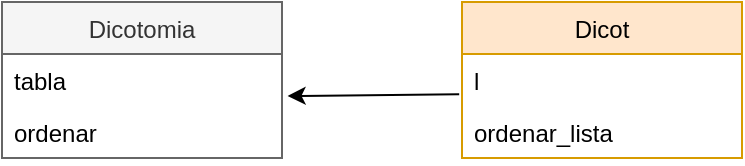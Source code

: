 <mxfile version="17.1.2" type="github">
  <diagram name="Page-1" id="e7e014a7-5840-1c2e-5031-d8a46d1fe8dd">
    <mxGraphModel dx="723" dy="368" grid="1" gridSize="10" guides="1" tooltips="1" connect="1" arrows="1" fold="1" page="1" pageScale="1" pageWidth="1169" pageHeight="826" background="none" math="0" shadow="0">
      <root>
        <mxCell id="0" />
        <mxCell id="1" parent="0" />
        <mxCell id="v7ldafarao0PPFQP9UDn-43" value="Dicotomia" style="swimlane;fontStyle=0;childLayout=stackLayout;horizontal=1;startSize=26;fillColor=#f5f5f5;horizontalStack=0;resizeParent=1;resizeParentMax=0;resizeLast=0;collapsible=1;marginBottom=0;fontColor=#333333;strokeColor=#666666;" vertex="1" parent="1">
          <mxGeometry x="620" y="350" width="140" height="78" as="geometry" />
        </mxCell>
        <mxCell id="v7ldafarao0PPFQP9UDn-44" value="tabla" style="text;strokeColor=none;fillColor=none;align=left;verticalAlign=top;spacingLeft=4;spacingRight=4;overflow=hidden;rotatable=0;points=[[0,0.5],[1,0.5]];portConstraint=eastwest;" vertex="1" parent="v7ldafarao0PPFQP9UDn-43">
          <mxGeometry y="26" width="140" height="26" as="geometry" />
        </mxCell>
        <mxCell id="v7ldafarao0PPFQP9UDn-45" value="ordenar" style="text;strokeColor=none;fillColor=none;align=left;verticalAlign=top;spacingLeft=4;spacingRight=4;overflow=hidden;rotatable=0;points=[[0,0.5],[1,0.5]];portConstraint=eastwest;" vertex="1" parent="v7ldafarao0PPFQP9UDn-43">
          <mxGeometry y="52" width="140" height="26" as="geometry" />
        </mxCell>
        <mxCell id="v7ldafarao0PPFQP9UDn-47" value="Dicot" style="swimlane;fontStyle=0;childLayout=stackLayout;horizontal=1;startSize=26;fillColor=#ffe6cc;horizontalStack=0;resizeParent=1;resizeParentMax=0;resizeLast=0;collapsible=1;marginBottom=0;strokeColor=#d79b00;" vertex="1" parent="1">
          <mxGeometry x="850" y="350" width="140" height="78" as="geometry" />
        </mxCell>
        <mxCell id="v7ldafarao0PPFQP9UDn-48" value="l" style="text;strokeColor=none;fillColor=none;align=left;verticalAlign=top;spacingLeft=4;spacingRight=4;overflow=hidden;rotatable=0;points=[[0,0.5],[1,0.5]];portConstraint=eastwest;" vertex="1" parent="v7ldafarao0PPFQP9UDn-47">
          <mxGeometry y="26" width="140" height="26" as="geometry" />
        </mxCell>
        <mxCell id="v7ldafarao0PPFQP9UDn-49" value="ordenar_lista" style="text;strokeColor=none;fillColor=none;align=left;verticalAlign=top;spacingLeft=4;spacingRight=4;overflow=hidden;rotatable=0;points=[[0,0.5],[1,0.5]];portConstraint=eastwest;" vertex="1" parent="v7ldafarao0PPFQP9UDn-47">
          <mxGeometry y="52" width="140" height="26" as="geometry" />
        </mxCell>
        <mxCell id="v7ldafarao0PPFQP9UDn-52" value="" style="endArrow=classic;html=1;rounded=0;exitX=-0.01;exitY=0.776;exitDx=0;exitDy=0;exitPerimeter=0;entryX=1.02;entryY=0.808;entryDx=0;entryDy=0;entryPerimeter=0;" edge="1" parent="1" source="v7ldafarao0PPFQP9UDn-48" target="v7ldafarao0PPFQP9UDn-44">
          <mxGeometry width="50" height="50" relative="1" as="geometry">
            <mxPoint x="760" y="470" as="sourcePoint" />
            <mxPoint x="810" y="420" as="targetPoint" />
          </mxGeometry>
        </mxCell>
      </root>
    </mxGraphModel>
  </diagram>
</mxfile>
